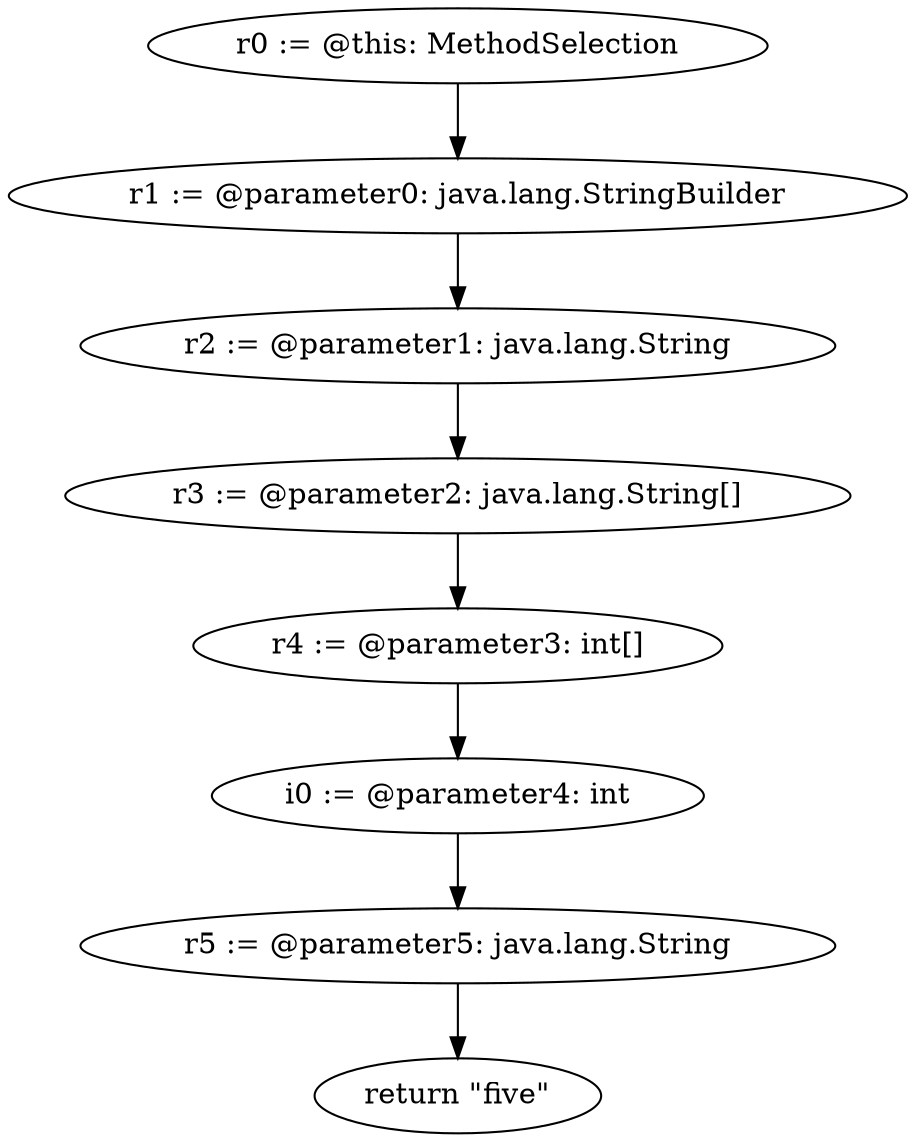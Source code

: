 digraph "unitGraph" {
    "r0 := @this: MethodSelection"
    "r1 := @parameter0: java.lang.StringBuilder"
    "r2 := @parameter1: java.lang.String"
    "r3 := @parameter2: java.lang.String[]"
    "r4 := @parameter3: int[]"
    "i0 := @parameter4: int"
    "r5 := @parameter5: java.lang.String"
    "return \"five\""
    "r0 := @this: MethodSelection"->"r1 := @parameter0: java.lang.StringBuilder";
    "r1 := @parameter0: java.lang.StringBuilder"->"r2 := @parameter1: java.lang.String";
    "r2 := @parameter1: java.lang.String"->"r3 := @parameter2: java.lang.String[]";
    "r3 := @parameter2: java.lang.String[]"->"r4 := @parameter3: int[]";
    "r4 := @parameter3: int[]"->"i0 := @parameter4: int";
    "i0 := @parameter4: int"->"r5 := @parameter5: java.lang.String";
    "r5 := @parameter5: java.lang.String"->"return \"five\"";
}

